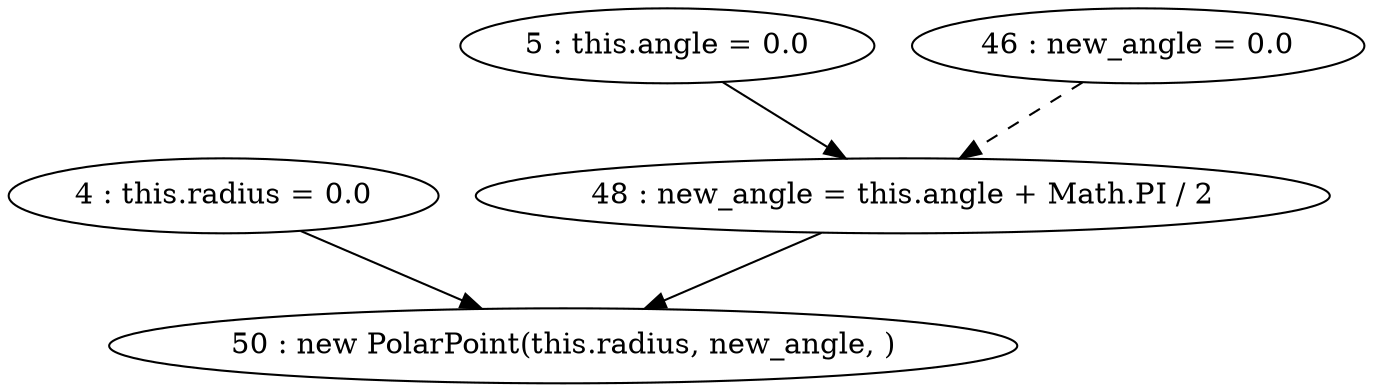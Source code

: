 digraph G {
"4 : this.radius = 0.0"
"4 : this.radius = 0.0" -> "50 : new PolarPoint(this.radius, new_angle, )"
"5 : this.angle = 0.0"
"5 : this.angle = 0.0" -> "48 : new_angle = this.angle + Math.PI / 2"
"46 : new_angle = 0.0"
"46 : new_angle = 0.0" -> "48 : new_angle = this.angle + Math.PI / 2" [style=dashed]
"48 : new_angle = this.angle + Math.PI / 2"
"48 : new_angle = this.angle + Math.PI / 2" -> "50 : new PolarPoint(this.radius, new_angle, )"
"50 : new PolarPoint(this.radius, new_angle, )"
}